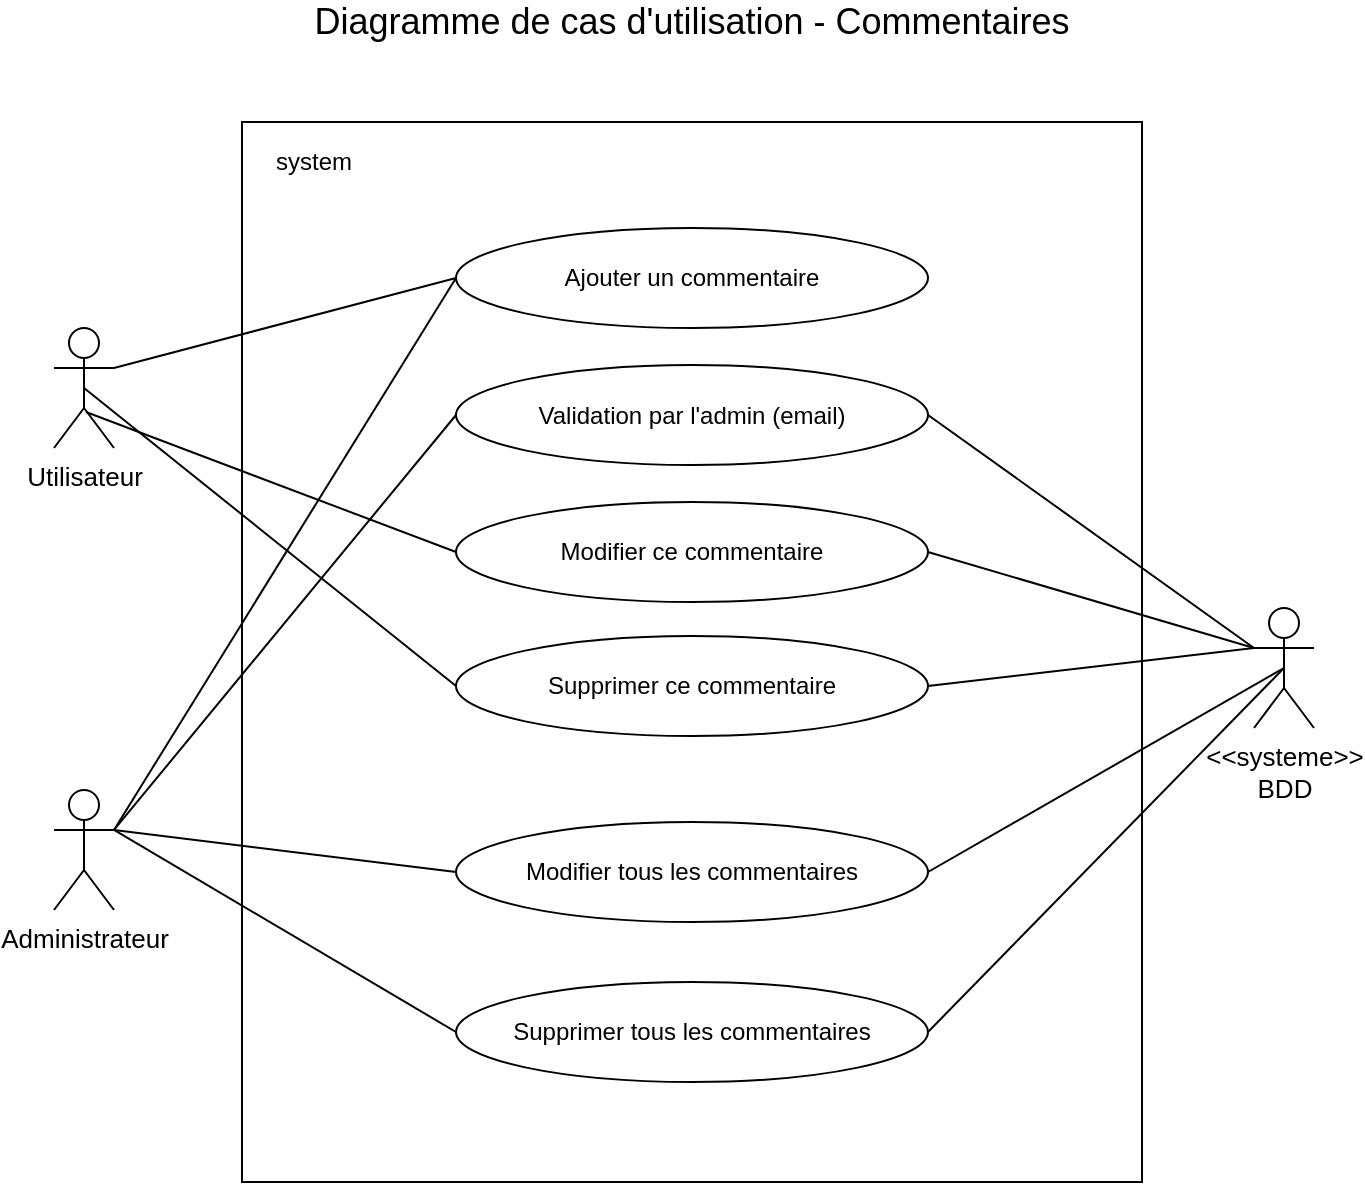 <mxfile version="12.6.2" type="device"><diagram id="zuO5a0pV6wIuK_RfLabL" name="Page-1"><mxGraphModel dx="1278" dy="499" grid="1" gridSize="10" guides="1" tooltips="1" connect="1" arrows="1" fold="1" page="1" pageScale="1" pageWidth="827" pageHeight="1169" math="0" shadow="0"><root><mxCell id="0"/><mxCell id="1" parent="0"/><mxCell id="d5a3JsBy5mqoS7B36oog-1" value="" style="whiteSpace=wrap;html=1;" parent="1" vertex="1"><mxGeometry x="194" y="190" width="450" height="530" as="geometry"/></mxCell><mxCell id="d5a3JsBy5mqoS7B36oog-2" value="system" style="text;html=1;strokeColor=none;fillColor=none;align=center;verticalAlign=middle;whiteSpace=wrap;rounded=0;" parent="1" vertex="1"><mxGeometry x="210" y="200" width="40" height="20" as="geometry"/></mxCell><mxCell id="d5a3JsBy5mqoS7B36oog-3" value="Diagramme de cas d'utilisation - Commentaires" style="text;html=1;strokeColor=none;fillColor=none;align=center;verticalAlign=middle;whiteSpace=wrap;rounded=0;fontSize=18;" parent="1" vertex="1"><mxGeometry x="216" y="130" width="406" height="20" as="geometry"/></mxCell><mxCell id="d5a3JsBy5mqoS7B36oog-4" value="Utilisateur" style="shape=umlActor;verticalLabelPosition=bottom;labelBackgroundColor=#ffffff;verticalAlign=top;html=1;fontSize=13;" parent="1" vertex="1"><mxGeometry x="100" y="293" width="30" height="60" as="geometry"/></mxCell><mxCell id="d5a3JsBy5mqoS7B36oog-5" value="Administrateur" style="shape=umlActor;verticalLabelPosition=bottom;labelBackgroundColor=#ffffff;verticalAlign=top;html=1;fontSize=13;" parent="1" vertex="1"><mxGeometry x="100" y="524" width="30" height="60" as="geometry"/></mxCell><mxCell id="d5a3JsBy5mqoS7B36oog-6" value="&amp;lt;&amp;lt;systeme&amp;gt;&amp;gt;&lt;br&gt;BDD" style="shape=umlActor;verticalLabelPosition=bottom;labelBackgroundColor=#ffffff;verticalAlign=top;html=1;fontSize=13;" parent="1" vertex="1"><mxGeometry x="700" y="433" width="30" height="60" as="geometry"/></mxCell><mxCell id="d5a3JsBy5mqoS7B36oog-7" value="Ajouter un commentaire" style="ellipse;whiteSpace=wrap;html=1;" parent="1" vertex="1"><mxGeometry x="301" y="243" width="236" height="50" as="geometry"/></mxCell><mxCell id="d5a3JsBy5mqoS7B36oog-8" value="Modifier ce commentaire" style="ellipse;whiteSpace=wrap;html=1;" parent="1" vertex="1"><mxGeometry x="301" y="380" width="236" height="50" as="geometry"/></mxCell><mxCell id="d5a3JsBy5mqoS7B36oog-9" value="Supprimer ce commentaire" style="ellipse;whiteSpace=wrap;html=1;" parent="1" vertex="1"><mxGeometry x="301" y="447" width="236" height="50" as="geometry"/></mxCell><mxCell id="d5a3JsBy5mqoS7B36oog-10" value="Modifier tous les commentaires" style="ellipse;whiteSpace=wrap;html=1;" parent="1" vertex="1"><mxGeometry x="301" y="540" width="236" height="50" as="geometry"/></mxCell><mxCell id="d5a3JsBy5mqoS7B36oog-11" value="Supprimer tous les commentaires" style="ellipse;whiteSpace=wrap;html=1;" parent="1" vertex="1"><mxGeometry x="301" y="620" width="236" height="50" as="geometry"/></mxCell><mxCell id="d5a3JsBy5mqoS7B36oog-12" value="" style="endArrow=none;html=1;entryX=0;entryY=0.5;entryDx=0;entryDy=0;exitX=1;exitY=0.333;exitDx=0;exitDy=0;exitPerimeter=0;" parent="1" source="d5a3JsBy5mqoS7B36oog-5" target="d5a3JsBy5mqoS7B36oog-7" edge="1"><mxGeometry width="50" height="50" relative="1" as="geometry"><mxPoint x="70" y="740" as="sourcePoint"/><mxPoint x="120" y="690" as="targetPoint"/></mxGeometry></mxCell><mxCell id="d5a3JsBy5mqoS7B36oog-13" value="" style="endArrow=none;html=1;entryX=0;entryY=0.5;entryDx=0;entryDy=0;exitX=1;exitY=0.333;exitDx=0;exitDy=0;exitPerimeter=0;" parent="1" source="d5a3JsBy5mqoS7B36oog-4" target="d5a3JsBy5mqoS7B36oog-7" edge="1"><mxGeometry width="50" height="50" relative="1" as="geometry"><mxPoint x="70" y="740" as="sourcePoint"/><mxPoint x="120" y="690" as="targetPoint"/></mxGeometry></mxCell><mxCell id="d5a3JsBy5mqoS7B36oog-15" value="" style="endArrow=none;html=1;entryX=0;entryY=0.5;entryDx=0;entryDy=0;exitX=0.533;exitY=0.7;exitDx=0;exitDy=0;exitPerimeter=0;" parent="1" source="d5a3JsBy5mqoS7B36oog-4" target="d5a3JsBy5mqoS7B36oog-8" edge="1"><mxGeometry width="50" height="50" relative="1" as="geometry"><mxPoint x="70" y="740" as="sourcePoint"/><mxPoint x="120" y="690" as="targetPoint"/></mxGeometry></mxCell><mxCell id="d5a3JsBy5mqoS7B36oog-16" value="" style="endArrow=none;html=1;entryX=0;entryY=0.5;entryDx=0;entryDy=0;exitX=0.5;exitY=0.5;exitDx=0;exitDy=0;exitPerimeter=0;" parent="1" source="d5a3JsBy5mqoS7B36oog-4" target="d5a3JsBy5mqoS7B36oog-9" edge="1"><mxGeometry width="50" height="50" relative="1" as="geometry"><mxPoint x="70" y="740" as="sourcePoint"/><mxPoint x="120" y="690" as="targetPoint"/></mxGeometry></mxCell><mxCell id="d5a3JsBy5mqoS7B36oog-17" value="" style="endArrow=none;html=1;entryX=0;entryY=0.5;entryDx=0;entryDy=0;exitX=1;exitY=0.333;exitDx=0;exitDy=0;exitPerimeter=0;" parent="1" source="d5a3JsBy5mqoS7B36oog-5" target="d5a3JsBy5mqoS7B36oog-10" edge="1"><mxGeometry width="50" height="50" relative="1" as="geometry"><mxPoint x="70" y="740" as="sourcePoint"/><mxPoint x="120" y="690" as="targetPoint"/></mxGeometry></mxCell><mxCell id="d5a3JsBy5mqoS7B36oog-18" value="" style="endArrow=none;html=1;entryX=0;entryY=0.5;entryDx=0;entryDy=0;exitX=1;exitY=0.333;exitDx=0;exitDy=0;exitPerimeter=0;" parent="1" source="d5a3JsBy5mqoS7B36oog-5" target="d5a3JsBy5mqoS7B36oog-11" edge="1"><mxGeometry width="50" height="50" relative="1" as="geometry"><mxPoint x="70" y="740" as="sourcePoint"/><mxPoint x="120" y="690" as="targetPoint"/></mxGeometry></mxCell><mxCell id="d5a3JsBy5mqoS7B36oog-19" value="" style="endArrow=none;html=1;entryX=1;entryY=0.5;entryDx=0;entryDy=0;exitX=0;exitY=0.333;exitDx=0;exitDy=0;exitPerimeter=0;" parent="1" source="d5a3JsBy5mqoS7B36oog-6" target="TmK1Pqt42CMmzXDsjQHe-1" edge="1"><mxGeometry width="50" height="50" relative="1" as="geometry"><mxPoint x="70" y="740" as="sourcePoint"/><mxPoint x="120" y="690" as="targetPoint"/></mxGeometry></mxCell><mxCell id="d5a3JsBy5mqoS7B36oog-21" value="" style="endArrow=none;html=1;entryX=1;entryY=0.5;entryDx=0;entryDy=0;exitX=0;exitY=0.333;exitDx=0;exitDy=0;exitPerimeter=0;" parent="1" source="d5a3JsBy5mqoS7B36oog-6" target="d5a3JsBy5mqoS7B36oog-8" edge="1"><mxGeometry width="50" height="50" relative="1" as="geometry"><mxPoint x="70" y="740" as="sourcePoint"/><mxPoint x="120" y="690" as="targetPoint"/></mxGeometry></mxCell><mxCell id="d5a3JsBy5mqoS7B36oog-22" value="" style="endArrow=none;html=1;entryX=1;entryY=0.5;entryDx=0;entryDy=0;exitX=0;exitY=0.333;exitDx=0;exitDy=0;exitPerimeter=0;" parent="1" source="d5a3JsBy5mqoS7B36oog-6" target="d5a3JsBy5mqoS7B36oog-9" edge="1"><mxGeometry width="50" height="50" relative="1" as="geometry"><mxPoint x="70" y="740" as="sourcePoint"/><mxPoint x="120" y="690" as="targetPoint"/></mxGeometry></mxCell><mxCell id="d5a3JsBy5mqoS7B36oog-23" value="" style="endArrow=none;html=1;entryX=1;entryY=0.5;entryDx=0;entryDy=0;exitX=0.5;exitY=0.5;exitDx=0;exitDy=0;exitPerimeter=0;" parent="1" source="d5a3JsBy5mqoS7B36oog-6" target="d5a3JsBy5mqoS7B36oog-10" edge="1"><mxGeometry width="50" height="50" relative="1" as="geometry"><mxPoint x="70" y="740" as="sourcePoint"/><mxPoint x="120" y="690" as="targetPoint"/></mxGeometry></mxCell><mxCell id="d5a3JsBy5mqoS7B36oog-24" value="" style="endArrow=none;html=1;entryX=1;entryY=0.5;entryDx=0;entryDy=0;exitX=0.5;exitY=0.5;exitDx=0;exitDy=0;exitPerimeter=0;" parent="1" source="d5a3JsBy5mqoS7B36oog-6" target="d5a3JsBy5mqoS7B36oog-11" edge="1"><mxGeometry width="50" height="50" relative="1" as="geometry"><mxPoint x="70" y="740" as="sourcePoint"/><mxPoint x="120" y="690" as="targetPoint"/></mxGeometry></mxCell><mxCell id="TmK1Pqt42CMmzXDsjQHe-1" value="Validation par l'admin (email)" style="ellipse;whiteSpace=wrap;html=1;" parent="1" vertex="1"><mxGeometry x="301" y="311.5" width="236" height="50" as="geometry"/></mxCell><mxCell id="TmK1Pqt42CMmzXDsjQHe-2" value="" style="endArrow=none;html=1;entryX=1;entryY=0.333;entryDx=0;entryDy=0;entryPerimeter=0;exitX=0;exitY=0.5;exitDx=0;exitDy=0;" parent="1" source="TmK1Pqt42CMmzXDsjQHe-1" target="d5a3JsBy5mqoS7B36oog-5" edge="1"><mxGeometry width="50" height="50" relative="1" as="geometry"><mxPoint x="70" y="790" as="sourcePoint"/><mxPoint x="120" y="740" as="targetPoint"/></mxGeometry></mxCell></root></mxGraphModel></diagram></mxfile>